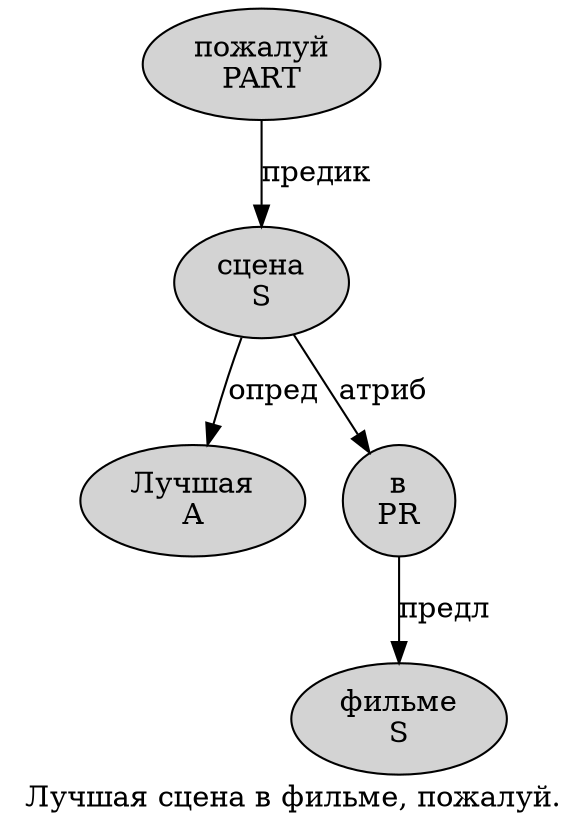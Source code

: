 digraph SENTENCE_4975 {
	graph [label="Лучшая сцена в фильме, пожалуй."]
	node [style=filled]
		0 [label="Лучшая
A" color="" fillcolor=lightgray penwidth=1 shape=ellipse]
		1 [label="сцена
S" color="" fillcolor=lightgray penwidth=1 shape=ellipse]
		2 [label="в
PR" color="" fillcolor=lightgray penwidth=1 shape=ellipse]
		3 [label="фильме
S" color="" fillcolor=lightgray penwidth=1 shape=ellipse]
		5 [label="пожалуй
PART" color="" fillcolor=lightgray penwidth=1 shape=ellipse]
			2 -> 3 [label="предл"]
			1 -> 0 [label="опред"]
			1 -> 2 [label="атриб"]
			5 -> 1 [label="предик"]
}